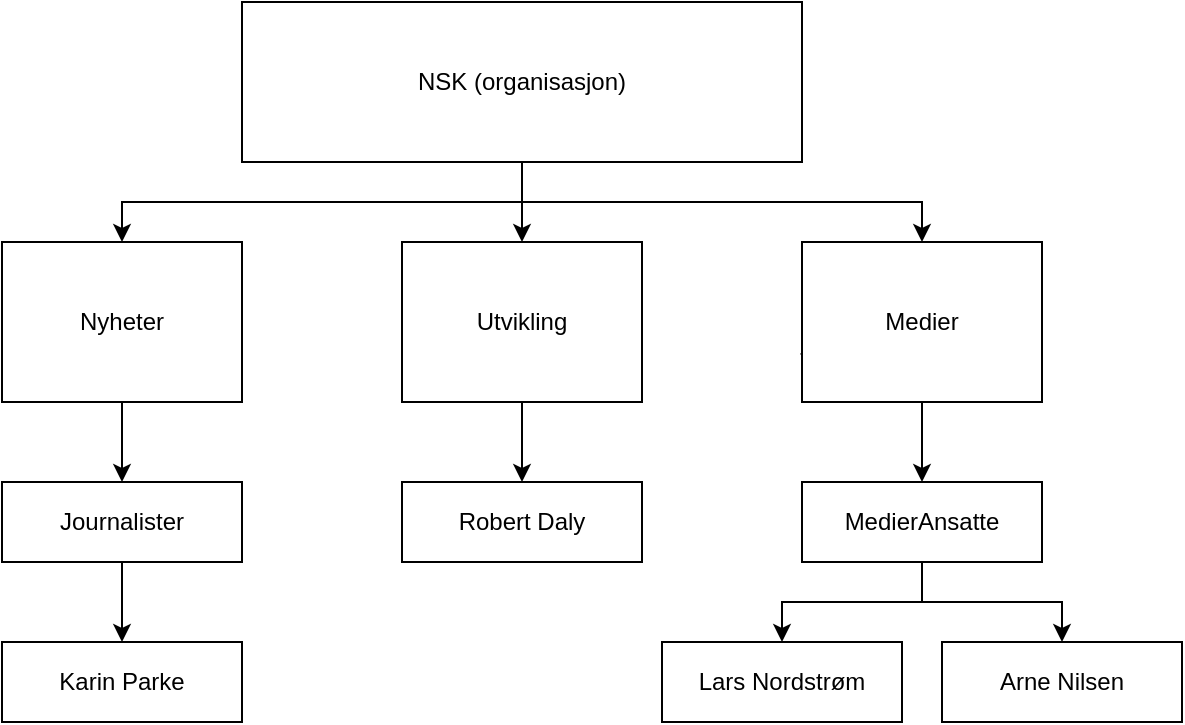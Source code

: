 <mxfile version="27.0.5">
  <diagram name="Page-1" id="y9Jkcy9bq79RvtkLTwA-">
    <mxGraphModel dx="839" dy="572" grid="1" gridSize="10" guides="1" tooltips="1" connect="1" arrows="1" fold="1" page="1" pageScale="1" pageWidth="850" pageHeight="1100" math="0" shadow="0">
      <root>
        <mxCell id="0" />
        <mxCell id="1" parent="0" />
        <mxCell id="K13CqscHPlNSbOkmtvY4-8" style="edgeStyle=orthogonalEdgeStyle;rounded=0;orthogonalLoop=1;jettySize=auto;html=1;entryX=0.5;entryY=0;entryDx=0;entryDy=0;" edge="1" parent="1" source="p5QCuyIfyxo03t3OpOcN-5" target="K13CqscHPlNSbOkmtvY4-5">
          <mxGeometry relative="1" as="geometry" />
        </mxCell>
        <mxCell id="p5QCuyIfyxo03t3OpOcN-5" value="Utvikling" style="rounded=0;whiteSpace=wrap;html=1;" parent="1" vertex="1">
          <mxGeometry x="320" y="240" width="120" height="80" as="geometry" />
        </mxCell>
        <mxCell id="p5QCuyIfyxo03t3OpOcN-6" value="Text" style="text;strokeColor=none;align=center;fillColor=none;html=1;verticalAlign=middle;whiteSpace=wrap;rounded=0;" parent="1" vertex="1">
          <mxGeometry x="180" y="285" width="60" height="30" as="geometry" />
        </mxCell>
        <mxCell id="K13CqscHPlNSbOkmtvY4-10" style="edgeStyle=orthogonalEdgeStyle;rounded=0;orthogonalLoop=1;jettySize=auto;html=1;entryX=0.5;entryY=0;entryDx=0;entryDy=0;" edge="1" parent="1" source="p5QCuyIfyxo03t3OpOcN-7" target="K13CqscHPlNSbOkmtvY4-9">
          <mxGeometry relative="1" as="geometry" />
        </mxCell>
        <mxCell id="p5QCuyIfyxo03t3OpOcN-7" value="Nyheter" style="rounded=0;whiteSpace=wrap;html=1;" parent="1" vertex="1">
          <mxGeometry x="120" y="240" width="120" height="80" as="geometry" />
        </mxCell>
        <mxCell id="p5QCuyIfyxo03t3OpOcN-8" value="Text" style="text;strokeColor=none;align=center;fillColor=none;html=1;verticalAlign=middle;whiteSpace=wrap;rounded=0;" parent="1" vertex="1">
          <mxGeometry x="500" y="285" width="60" height="30" as="geometry" />
        </mxCell>
        <mxCell id="K13CqscHPlNSbOkmtvY4-14" value="" style="edgeStyle=orthogonalEdgeStyle;rounded=0;orthogonalLoop=1;jettySize=auto;html=1;" edge="1" parent="1" source="p5QCuyIfyxo03t3OpOcN-9" target="z11QK2zEfJYrkIlNIDt0-6">
          <mxGeometry relative="1" as="geometry" />
        </mxCell>
        <mxCell id="p5QCuyIfyxo03t3OpOcN-9" value="Medier" style="rounded=0;whiteSpace=wrap;html=1;" parent="1" vertex="1">
          <mxGeometry x="520" y="240" width="120" height="80" as="geometry" />
        </mxCell>
        <mxCell id="p5QCuyIfyxo03t3OpOcN-10" value="Lars Nordstrøm" style="rounded=0;whiteSpace=wrap;html=1;" parent="1" vertex="1">
          <mxGeometry x="450" y="440" width="120" height="40" as="geometry" />
        </mxCell>
        <mxCell id="z11QK2zEfJYrkIlNIDt0-1" style="edgeStyle=orthogonalEdgeStyle;rounded=0;orthogonalLoop=1;jettySize=auto;html=1;" parent="1" source="p5QCuyIfyxo03t3OpOcN-13" target="p5QCuyIfyxo03t3OpOcN-5" edge="1">
          <mxGeometry relative="1" as="geometry" />
        </mxCell>
        <mxCell id="z11QK2zEfJYrkIlNIDt0-4" style="edgeStyle=orthogonalEdgeStyle;rounded=0;orthogonalLoop=1;jettySize=auto;html=1;exitX=0.5;exitY=1;exitDx=0;exitDy=0;" parent="1" source="p5QCuyIfyxo03t3OpOcN-13" target="p5QCuyIfyxo03t3OpOcN-9" edge="1">
          <mxGeometry relative="1" as="geometry" />
        </mxCell>
        <mxCell id="z11QK2zEfJYrkIlNIDt0-5" style="edgeStyle=orthogonalEdgeStyle;rounded=0;orthogonalLoop=1;jettySize=auto;html=1;exitX=0.5;exitY=1;exitDx=0;exitDy=0;" parent="1" source="p5QCuyIfyxo03t3OpOcN-13" target="p5QCuyIfyxo03t3OpOcN-7" edge="1">
          <mxGeometry relative="1" as="geometry" />
        </mxCell>
        <mxCell id="p5QCuyIfyxo03t3OpOcN-13" value="&lt;div&gt;NSK (organisasjon)&lt;/div&gt;" style="rounded=0;whiteSpace=wrap;html=1;" parent="1" vertex="1">
          <mxGeometry x="240" y="120" width="280" height="80" as="geometry" />
        </mxCell>
        <mxCell id="z11QK2zEfJYrkIlNIDt0-8" style="edgeStyle=orthogonalEdgeStyle;rounded=0;orthogonalLoop=1;jettySize=auto;html=1;entryX=0.5;entryY=0;entryDx=0;entryDy=0;exitX=0.5;exitY=1;exitDx=0;exitDy=0;" parent="1" source="z11QK2zEfJYrkIlNIDt0-6" target="z11QK2zEfJYrkIlNIDt0-7" edge="1">
          <mxGeometry relative="1" as="geometry" />
        </mxCell>
        <mxCell id="K13CqscHPlNSbOkmtvY4-16" style="edgeStyle=orthogonalEdgeStyle;rounded=0;orthogonalLoop=1;jettySize=auto;html=1;" edge="1" parent="1" source="z11QK2zEfJYrkIlNIDt0-6" target="p5QCuyIfyxo03t3OpOcN-10">
          <mxGeometry relative="1" as="geometry" />
        </mxCell>
        <mxCell id="z11QK2zEfJYrkIlNIDt0-6" value="MedierAnsatte" style="rounded=0;whiteSpace=wrap;html=1;" parent="1" vertex="1">
          <mxGeometry x="520" y="360" width="120" height="40" as="geometry" />
        </mxCell>
        <mxCell id="z11QK2zEfJYrkIlNIDt0-7" value="Arne Nilsen" style="rounded=0;whiteSpace=wrap;html=1;" parent="1" vertex="1">
          <mxGeometry x="590" y="440" width="120" height="40" as="geometry" />
        </mxCell>
        <mxCell id="K13CqscHPlNSbOkmtvY4-5" value="Robert Daly" style="rounded=0;whiteSpace=wrap;html=1;" vertex="1" parent="1">
          <mxGeometry x="320" y="360" width="120" height="40" as="geometry" />
        </mxCell>
        <mxCell id="K13CqscHPlNSbOkmtvY4-12" style="edgeStyle=orthogonalEdgeStyle;rounded=0;orthogonalLoop=1;jettySize=auto;html=1;entryX=0.5;entryY=0;entryDx=0;entryDy=0;" edge="1" parent="1" source="K13CqscHPlNSbOkmtvY4-9" target="K13CqscHPlNSbOkmtvY4-11">
          <mxGeometry relative="1" as="geometry" />
        </mxCell>
        <mxCell id="K13CqscHPlNSbOkmtvY4-9" value="Journalister" style="rounded=0;whiteSpace=wrap;html=1;" vertex="1" parent="1">
          <mxGeometry x="120" y="360" width="120" height="40" as="geometry" />
        </mxCell>
        <mxCell id="K13CqscHPlNSbOkmtvY4-11" value="Karin Parke" style="rounded=0;whiteSpace=wrap;html=1;" vertex="1" parent="1">
          <mxGeometry x="120" y="440" width="120" height="40" as="geometry" />
        </mxCell>
      </root>
    </mxGraphModel>
  </diagram>
</mxfile>
